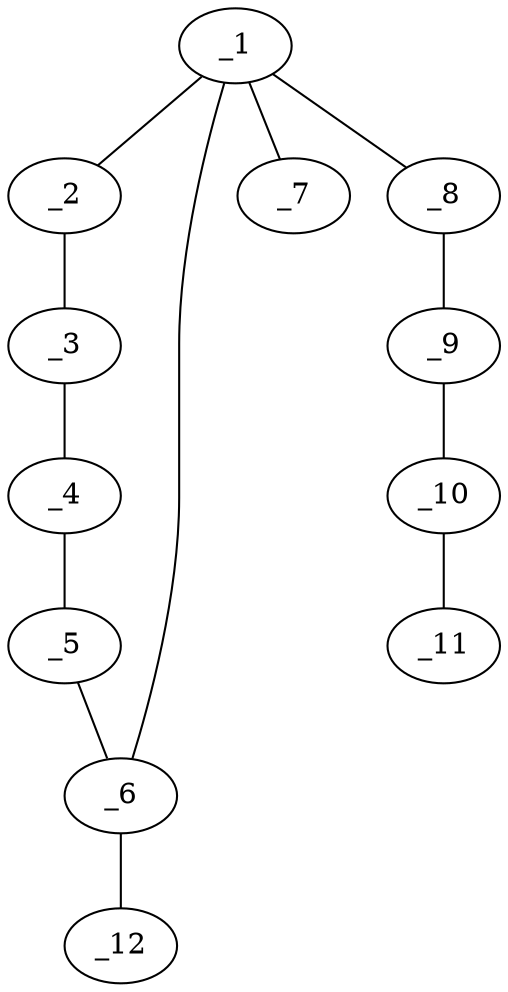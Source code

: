 graph molid649427 {
	_1	 [charge=0,
		chem=1,
		symbol="C  ",
		x="3.7321",
		y="-0.7321"];
	_2	 [charge=0,
		chem=1,
		symbol="C  ",
		x="4.5981",
		y="-1.2321"];
	_1 -- _2	 [valence=1];
	_6	 [charge=0,
		chem=1,
		symbol="C  ",
		x="2.866",
		y="-1.232"];
	_1 -- _6	 [valence=1];
	_7	 [charge=0,
		chem=1,
		symbol="C  ",
		x="4.2321",
		y="0.134"];
	_1 -- _7	 [valence=1];
	_8	 [charge=0,
		chem=1,
		symbol="C  ",
		x="3.2321",
		y="0.134"];
	_1 -- _8	 [valence=1];
	_3	 [charge=0,
		chem=1,
		symbol="C  ",
		x="4.5981",
		y="-2.2321"];
	_2 -- _3	 [valence=1];
	_4	 [charge=0,
		chem=1,
		symbol="C  ",
		x="3.732",
		y="-2.7321"];
	_3 -- _4	 [valence=1];
	_5	 [charge=0,
		chem=4,
		symbol="N  ",
		x="2.866",
		y="-2.232"];
	_4 -- _5	 [valence=1];
	_5 -- _6	 [valence=1];
	_12	 [charge=0,
		chem=5,
		symbol="S  ",
		x=2,
		y="-0.732"];
	_6 -- _12	 [valence=2];
	_9	 [charge=0,
		chem=1,
		symbol="C  ",
		x="3.7321",
		y=1];
	_8 -- _9	 [valence=1];
	_10	 [charge=0,
		chem=1,
		symbol="C  ",
		x="3.2321",
		y="1.866"];
	_9 -- _10	 [valence=1];
	_11	 [charge=0,
		chem=1,
		symbol="C  ",
		x="3.7321",
		y="2.7321"];
	_10 -- _11	 [valence=2];
}
